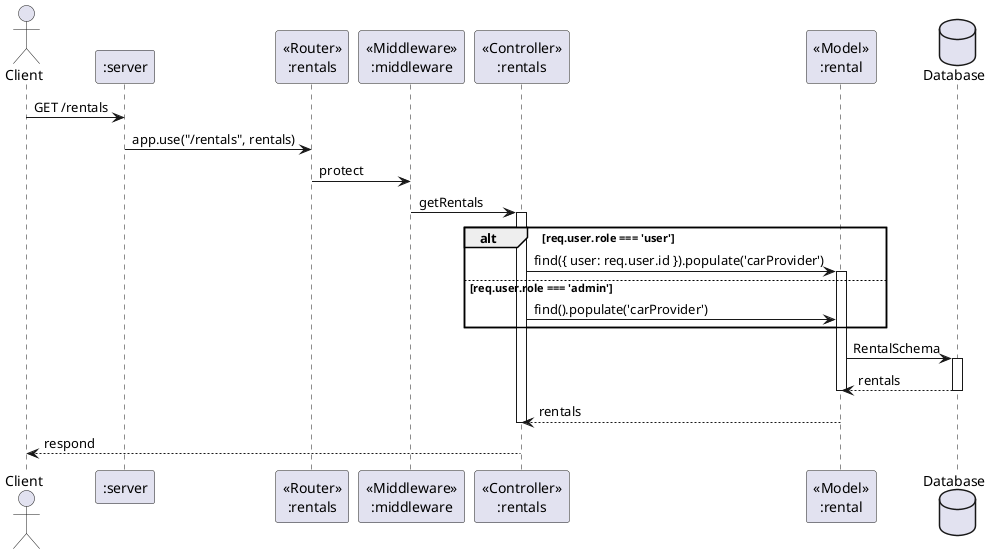 @startuml GET /rentals
actor       Client       as client
participant ":server" as server 
participant "<<Router>>\n:rentals" as rentals_router 
participant "<<Middleware>>\n:middleware" as middleware 
participant "<<Controller>>\n:rentals" as rentals_con 
participant "<<Model>>\n:rental" as rentals_model 
database Database as db

client -> server : GET /rentals
server -> rentals_router  : app.use("/rentals", rentals)
rentals_router -> middleware : protect
middleware -> rentals_con : getRentals
activate rentals_con
    
    alt req.user.role === 'user'
        rentals_con -> rentals_model : find({ user: req.user.id }).populate('carProvider')
        activate rentals_model
    else req.user.role === 'admin'
        rentals_con -> rentals_model : find().populate('carProvider')
    end

    rentals_model -> db : RentalSchema
        activate db
        db --> rentals_model : rentals
        deactivate db
    deactivate rentals_model
    rentals_model --> rentals_con : rentals
deactivate rentals_con

rentals_con --> client :respond
@enduml
